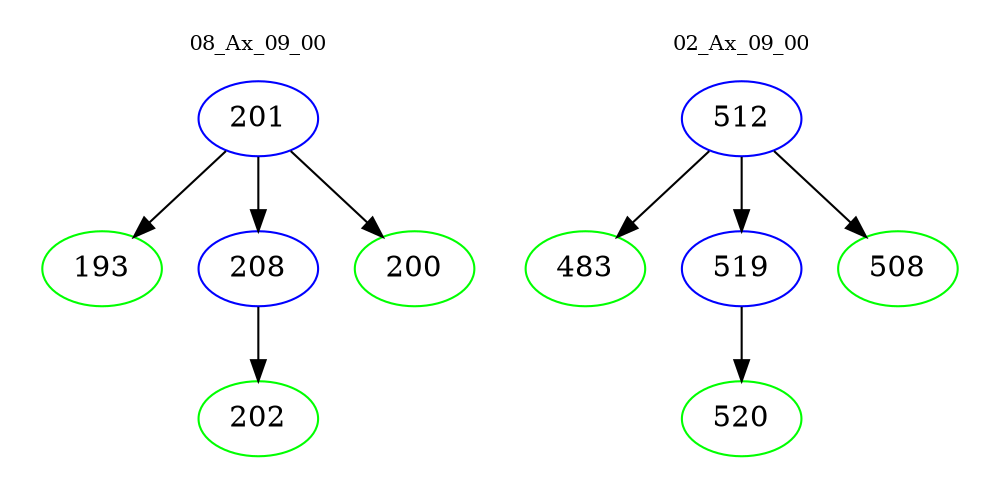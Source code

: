 digraph{
subgraph cluster_0 {
color = white
label = "08_Ax_09_00";
fontsize=10;
T0_201 [label="201", color="blue"]
T0_201 -> T0_193 [color="black"]
T0_193 [label="193", color="green"]
T0_201 -> T0_208 [color="black"]
T0_208 [label="208", color="blue"]
T0_208 -> T0_202 [color="black"]
T0_202 [label="202", color="green"]
T0_201 -> T0_200 [color="black"]
T0_200 [label="200", color="green"]
}
subgraph cluster_1 {
color = white
label = "02_Ax_09_00";
fontsize=10;
T1_512 [label="512", color="blue"]
T1_512 -> T1_483 [color="black"]
T1_483 [label="483", color="green"]
T1_512 -> T1_519 [color="black"]
T1_519 [label="519", color="blue"]
T1_519 -> T1_520 [color="black"]
T1_520 [label="520", color="green"]
T1_512 -> T1_508 [color="black"]
T1_508 [label="508", color="green"]
}
}
